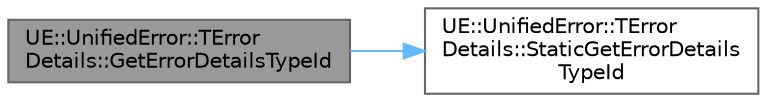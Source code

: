 digraph "UE::UnifiedError::TErrorDetails::GetErrorDetailsTypeId"
{
 // INTERACTIVE_SVG=YES
 // LATEX_PDF_SIZE
  bgcolor="transparent";
  edge [fontname=Helvetica,fontsize=10,labelfontname=Helvetica,labelfontsize=10];
  node [fontname=Helvetica,fontsize=10,shape=box,height=0.2,width=0.4];
  rankdir="LR";
  Node1 [id="Node000001",label="UE::UnifiedError::TError\lDetails::GetErrorDetailsTypeId",height=0.2,width=0.4,color="gray40", fillcolor="grey60", style="filled", fontcolor="black",tooltip="GetErrorDetialsTypeId; Simple type information for error details, generated using hash of details nam..."];
  Node1 -> Node2 [id="edge1_Node000001_Node000002",color="steelblue1",style="solid",tooltip=" "];
  Node2 [id="Node000002",label="UE::UnifiedError::TError\lDetails::StaticGetErrorDetails\lTypeId",height=0.2,width=0.4,color="grey40", fillcolor="white", style="filled",URL="$d2/ded/classUE_1_1UnifiedError_1_1TErrorDetails.html#a985a54c6d2141e88c12ea0c3db1509d0",tooltip=" "];
}

